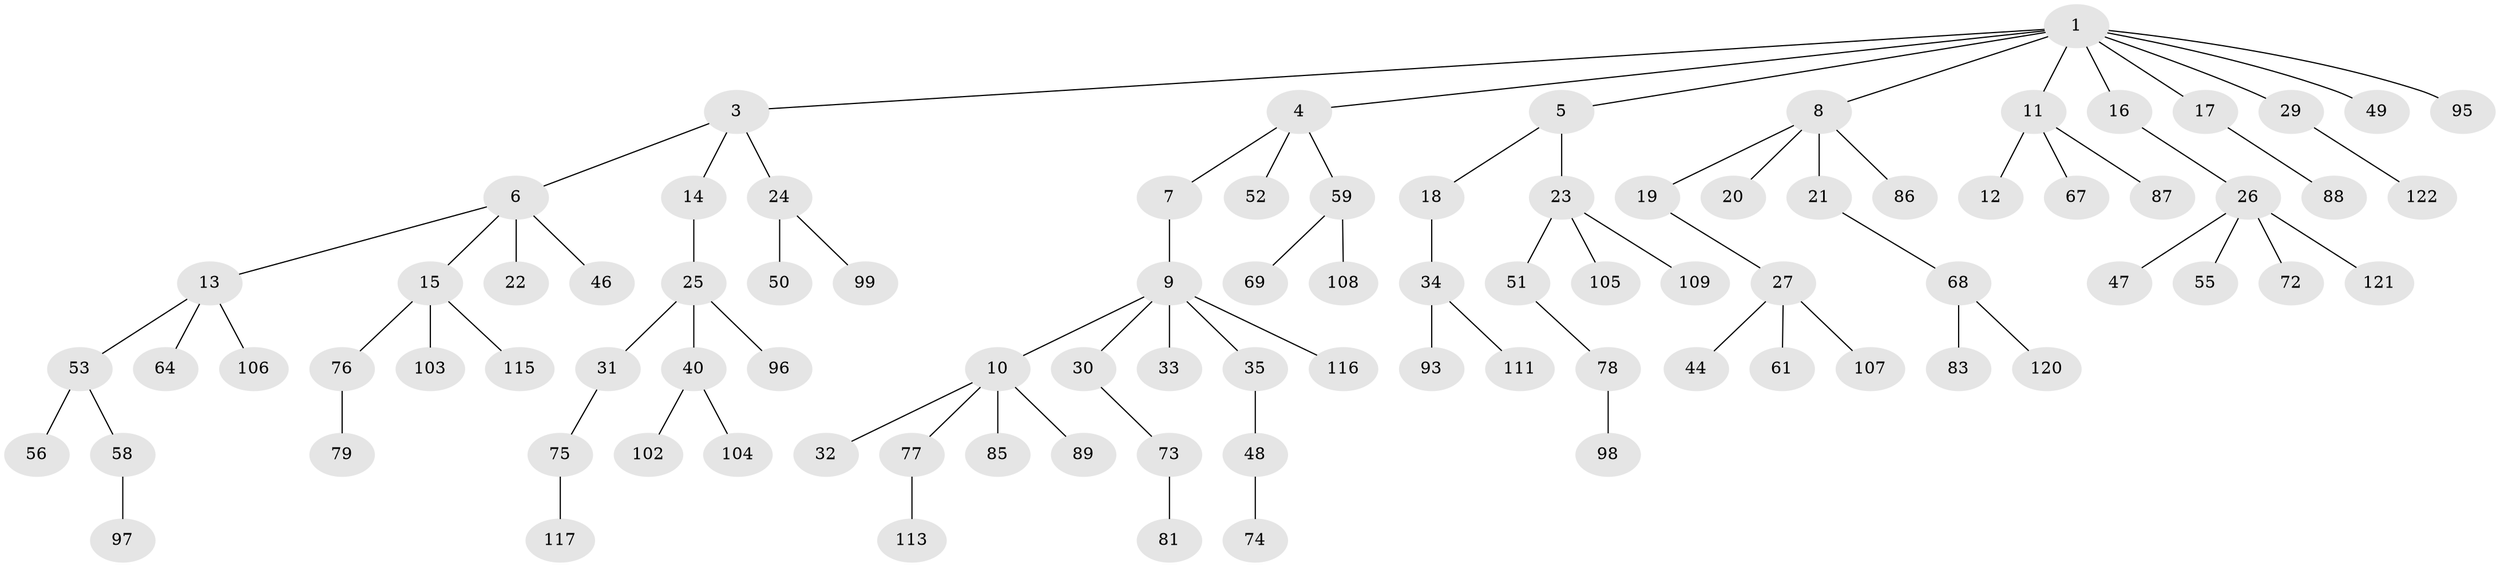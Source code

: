 // original degree distribution, {4: 0.056910569105691054, 8: 0.008130081300813009, 5: 0.04878048780487805, 3: 0.11382113821138211, 6: 0.016260162601626018, 2: 0.25203252032520324, 1: 0.5040650406504065}
// Generated by graph-tools (version 1.1) at 2025/11/02/27/25 16:11:27]
// undirected, 89 vertices, 88 edges
graph export_dot {
graph [start="1"]
  node [color=gray90,style=filled];
  1 [super="+2"];
  3;
  4 [super="+114"];
  5;
  6 [super="+63"];
  7;
  8 [super="+66"];
  9 [super="+28"];
  10 [super="+39"];
  11 [super="+41"];
  12;
  13 [super="+54"];
  14 [super="+80"];
  15 [super="+38"];
  16 [super="+62"];
  17 [super="+92"];
  18 [super="+101"];
  19;
  20;
  21;
  22;
  23 [super="+43"];
  24 [super="+37"];
  25 [super="+100"];
  26 [super="+42"];
  27 [super="+36"];
  29 [super="+60"];
  30;
  31;
  32;
  33;
  34 [super="+94"];
  35;
  40 [super="+91"];
  44 [super="+45"];
  46 [super="+65"];
  47 [super="+71"];
  48;
  49;
  50;
  51;
  52;
  53;
  55;
  56 [super="+57"];
  58 [super="+119"];
  59 [super="+82"];
  61 [super="+70"];
  64;
  67;
  68 [super="+123"];
  69;
  72;
  73;
  74 [super="+84"];
  75;
  76;
  77 [super="+90"];
  78 [super="+110"];
  79;
  81;
  83;
  85;
  86;
  87 [super="+112"];
  88;
  89;
  93;
  95 [super="+118"];
  96;
  97;
  98;
  99;
  102;
  103;
  104;
  105;
  106;
  107;
  108;
  109;
  111;
  113;
  115;
  116;
  117;
  120;
  121;
  122;
  1 -- 3;
  1 -- 5;
  1 -- 29;
  1 -- 4;
  1 -- 8;
  1 -- 11;
  1 -- 16;
  1 -- 17;
  1 -- 49;
  1 -- 95;
  3 -- 6;
  3 -- 14;
  3 -- 24;
  4 -- 7;
  4 -- 52;
  4 -- 59;
  5 -- 18;
  5 -- 23;
  6 -- 13;
  6 -- 15;
  6 -- 22;
  6 -- 46;
  7 -- 9;
  8 -- 19;
  8 -- 20;
  8 -- 21;
  8 -- 86;
  9 -- 10;
  9 -- 30;
  9 -- 116;
  9 -- 35;
  9 -- 33;
  10 -- 32;
  10 -- 77;
  10 -- 85;
  10 -- 89;
  11 -- 12;
  11 -- 67;
  11 -- 87;
  13 -- 53;
  13 -- 64;
  13 -- 106;
  14 -- 25;
  15 -- 76;
  15 -- 103;
  15 -- 115;
  16 -- 26;
  17 -- 88;
  18 -- 34;
  19 -- 27;
  21 -- 68;
  23 -- 105;
  23 -- 109;
  23 -- 51;
  24 -- 50;
  24 -- 99;
  25 -- 31;
  25 -- 40;
  25 -- 96;
  26 -- 47;
  26 -- 72;
  26 -- 121;
  26 -- 55;
  27 -- 44;
  27 -- 61;
  27 -- 107;
  29 -- 122;
  30 -- 73;
  31 -- 75;
  34 -- 93;
  34 -- 111;
  35 -- 48;
  40 -- 102;
  40 -- 104;
  48 -- 74;
  51 -- 78;
  53 -- 56;
  53 -- 58;
  58 -- 97;
  59 -- 69;
  59 -- 108;
  68 -- 83;
  68 -- 120;
  73 -- 81;
  75 -- 117;
  76 -- 79;
  77 -- 113;
  78 -- 98;
}
